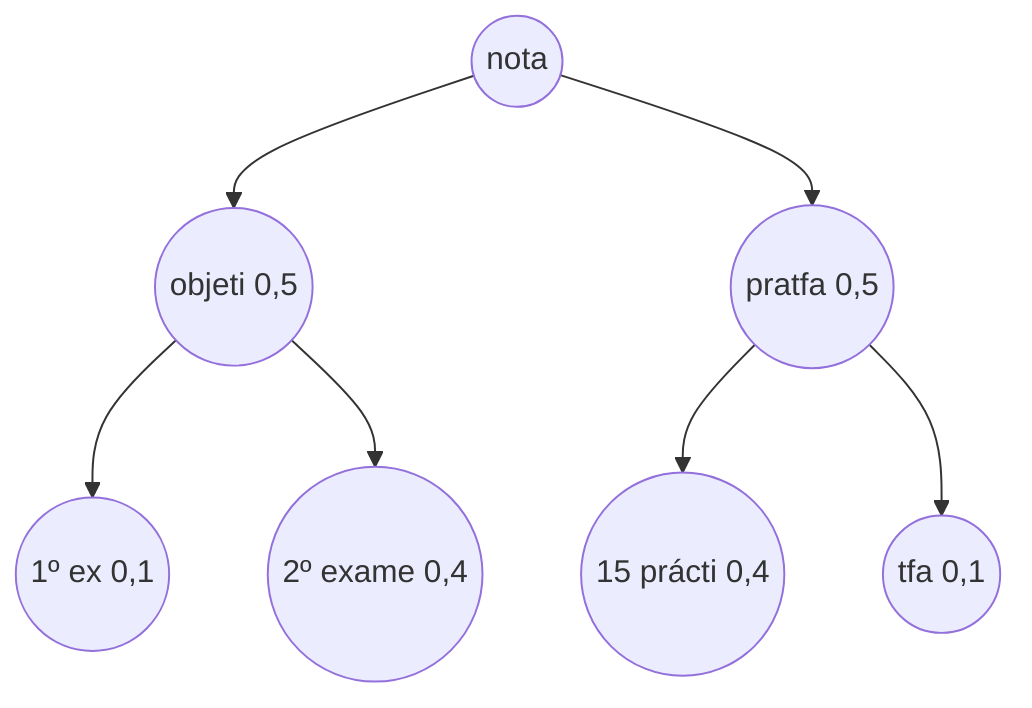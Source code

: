 graph TB;
    A((nota))-->B((objeti 0,5))
    A-->C((pratfa 0,5));
    B-->E((1º ex 0,1))
    B-->F((2º exame 0,4))
    C-->H((15 prácti 0,4))
    C-->I((tfa 0,1))
